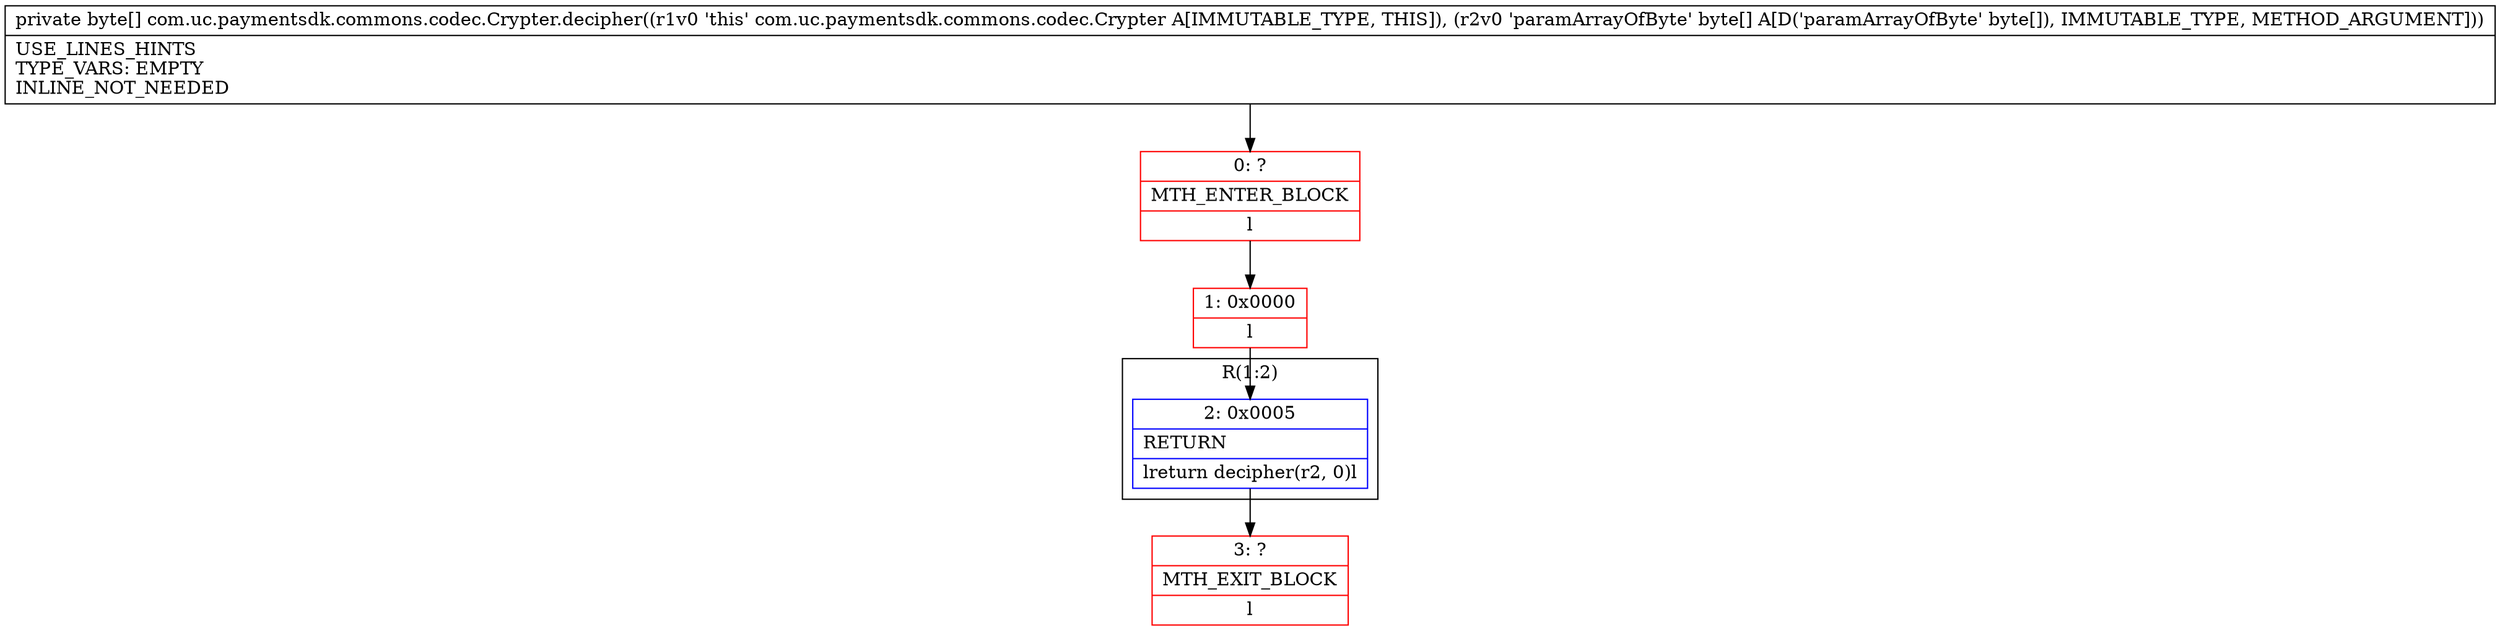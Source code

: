 digraph "CFG forcom.uc.paymentsdk.commons.codec.Crypter.decipher([B)[B" {
subgraph cluster_Region_2065212961 {
label = "R(1:2)";
node [shape=record,color=blue];
Node_2 [shape=record,label="{2\:\ 0x0005|RETURN\l|lreturn decipher(r2, 0)l}"];
}
Node_0 [shape=record,color=red,label="{0\:\ ?|MTH_ENTER_BLOCK\l|l}"];
Node_1 [shape=record,color=red,label="{1\:\ 0x0000|l}"];
Node_3 [shape=record,color=red,label="{3\:\ ?|MTH_EXIT_BLOCK\l|l}"];
MethodNode[shape=record,label="{private byte[] com.uc.paymentsdk.commons.codec.Crypter.decipher((r1v0 'this' com.uc.paymentsdk.commons.codec.Crypter A[IMMUTABLE_TYPE, THIS]), (r2v0 'paramArrayOfByte' byte[] A[D('paramArrayOfByte' byte[]), IMMUTABLE_TYPE, METHOD_ARGUMENT]))  | USE_LINES_HINTS\lTYPE_VARS: EMPTY\lINLINE_NOT_NEEDED\l}"];
MethodNode -> Node_0;
Node_2 -> Node_3;
Node_0 -> Node_1;
Node_1 -> Node_2;
}

